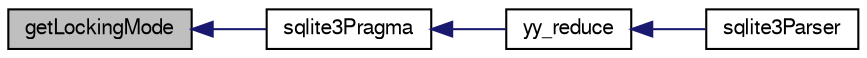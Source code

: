 digraph "getLockingMode"
{
  edge [fontname="FreeSans",fontsize="10",labelfontname="FreeSans",labelfontsize="10"];
  node [fontname="FreeSans",fontsize="10",shape=record];
  rankdir="LR";
  Node129536 [label="getLockingMode",height=0.2,width=0.4,color="black", fillcolor="grey75", style="filled", fontcolor="black"];
  Node129536 -> Node129537 [dir="back",color="midnightblue",fontsize="10",style="solid",fontname="FreeSans"];
  Node129537 [label="sqlite3Pragma",height=0.2,width=0.4,color="black", fillcolor="white", style="filled",URL="$sqlite3_8c.html#a111391370f58f8e6a6eca51fd34d62ed"];
  Node129537 -> Node129538 [dir="back",color="midnightblue",fontsize="10",style="solid",fontname="FreeSans"];
  Node129538 [label="yy_reduce",height=0.2,width=0.4,color="black", fillcolor="white", style="filled",URL="$sqlite3_8c.html#a7c419a9b25711c666a9a2449ef377f14"];
  Node129538 -> Node129539 [dir="back",color="midnightblue",fontsize="10",style="solid",fontname="FreeSans"];
  Node129539 [label="sqlite3Parser",height=0.2,width=0.4,color="black", fillcolor="white", style="filled",URL="$sqlite3_8c.html#a0327d71a5fabe0b6a343d78a2602e72a"];
}
